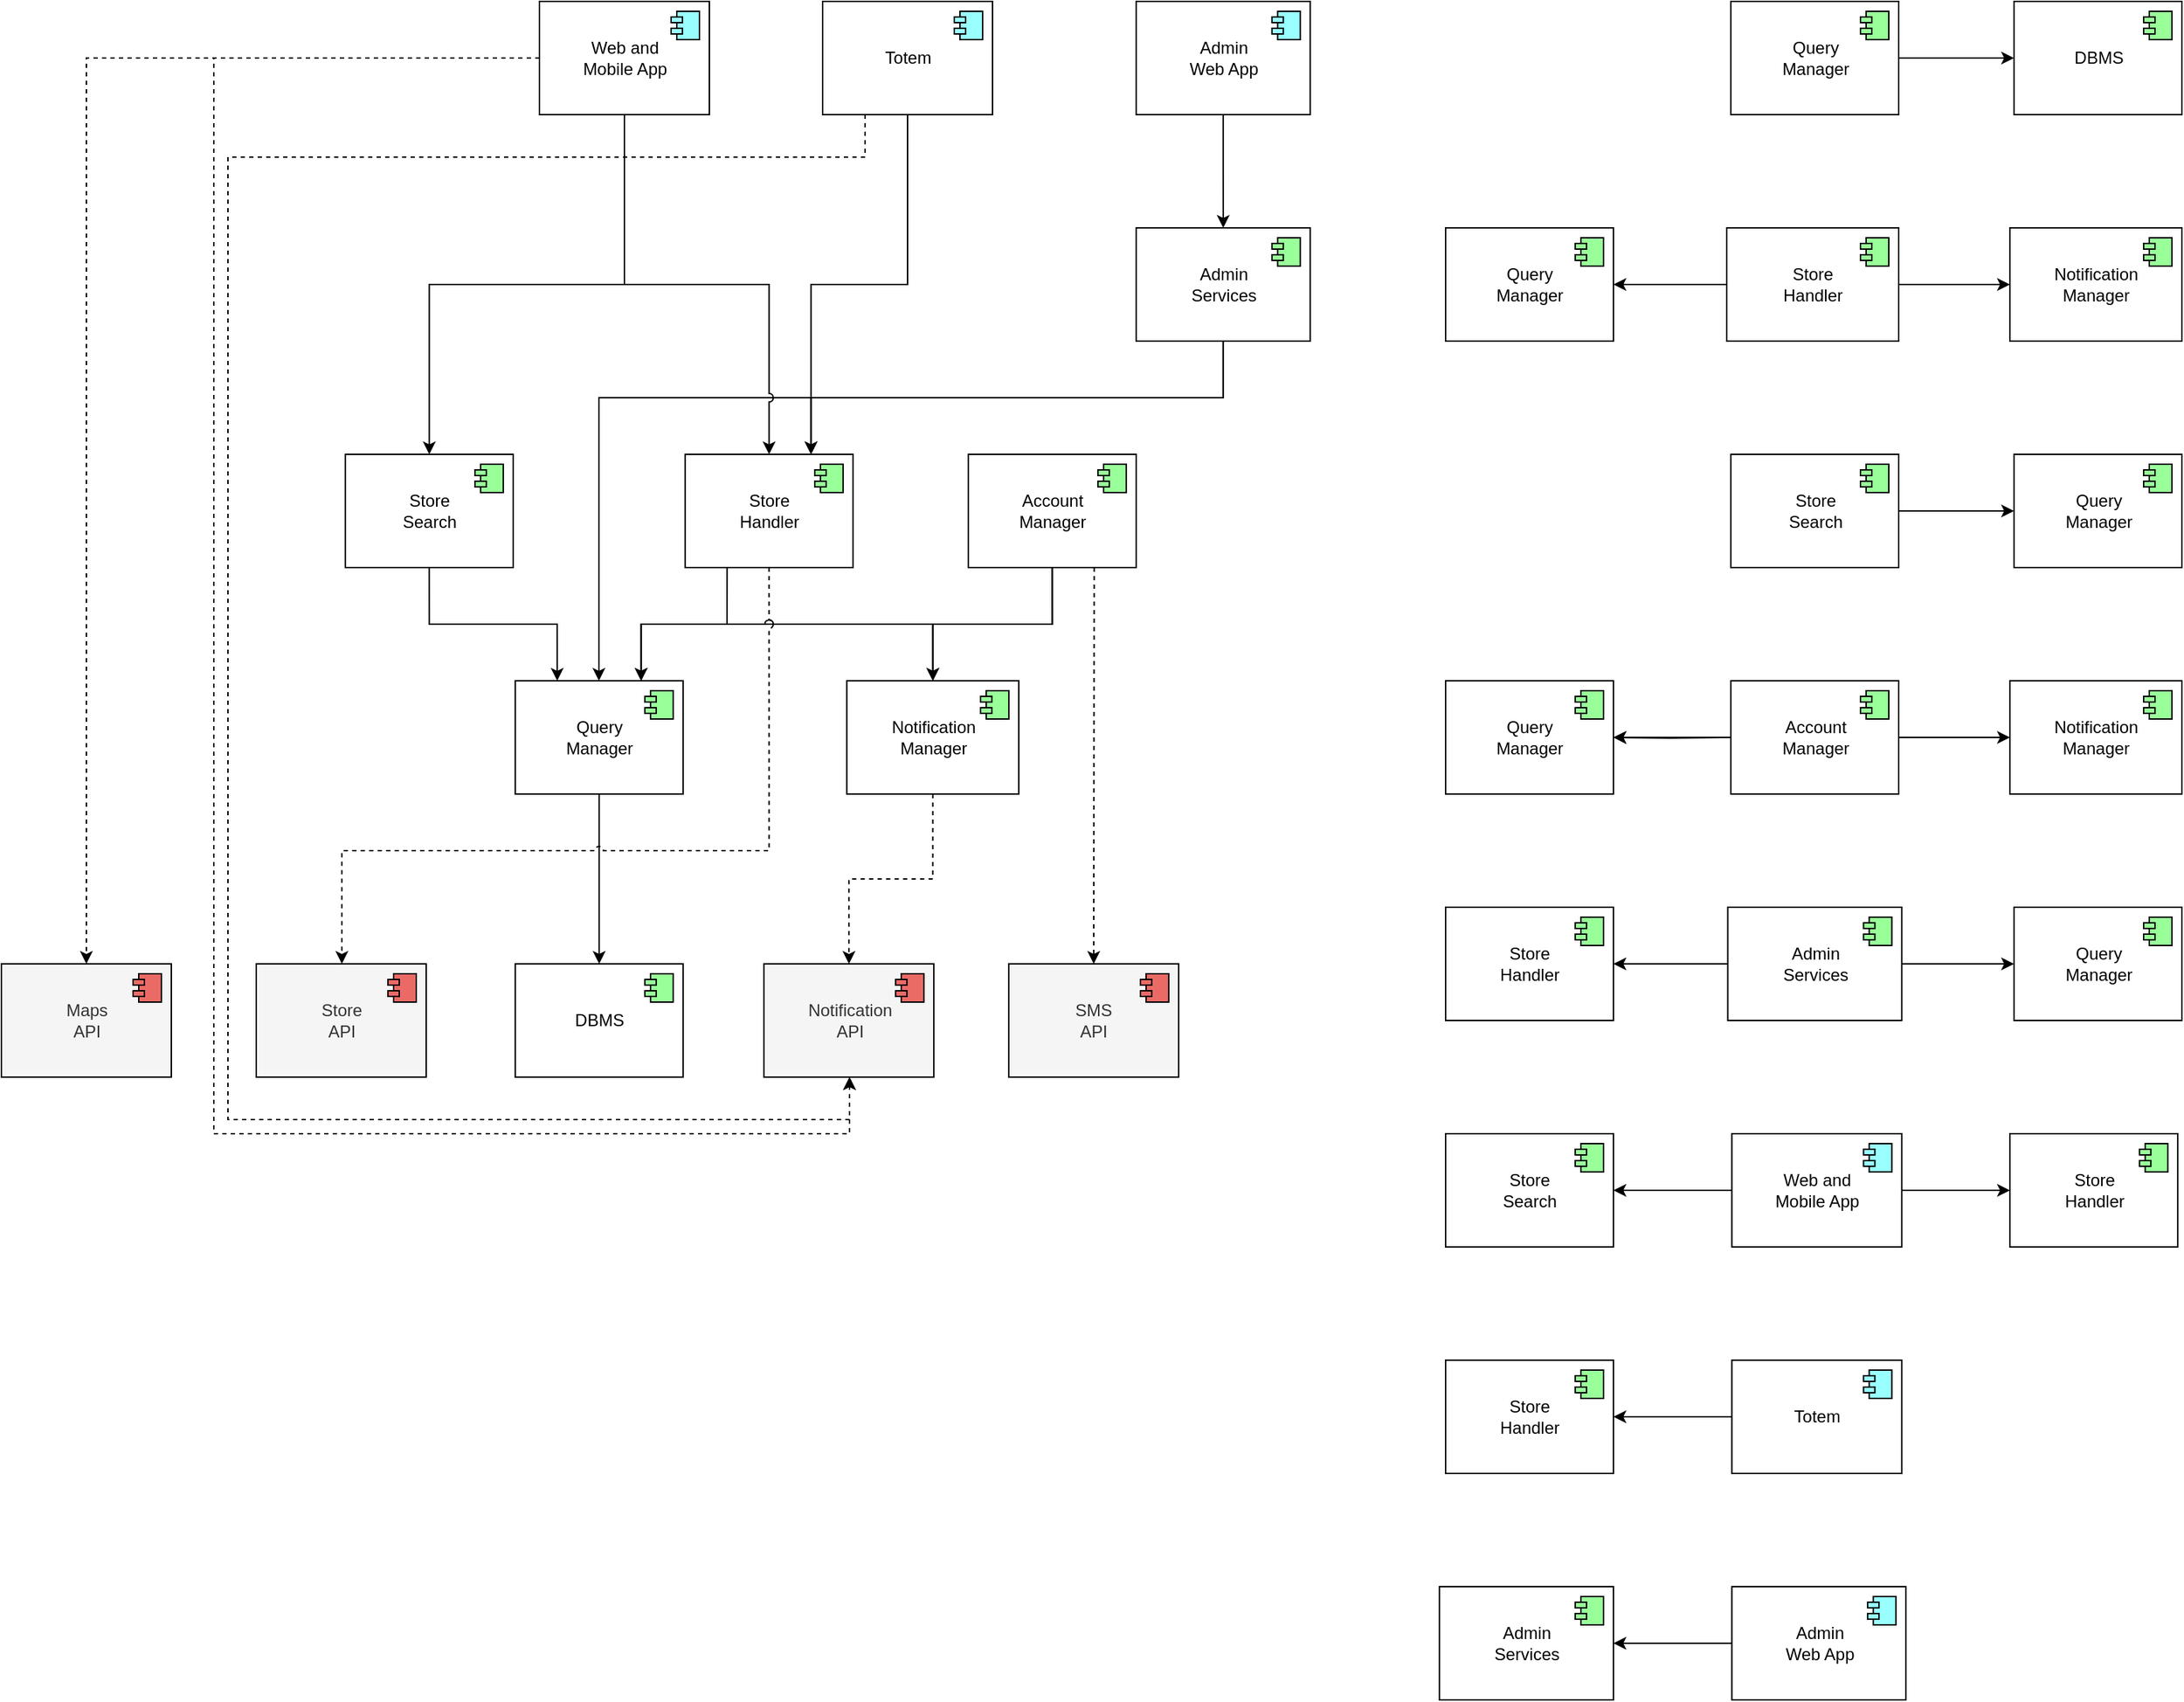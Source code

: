 <mxfile version="14.1.8" type="device"><diagram id="oDtpSjCue6Inc8pLmB_0" name="Page-1"><mxGraphModel dx="2255" dy="846" grid="1" gridSize="10" guides="1" tooltips="1" connect="1" arrows="1" fold="1" page="1" pageScale="1" pageWidth="1169" pageHeight="827" math="0" shadow="0"><root><mxCell id="0"/><mxCell id="1" parent="0"/><mxCell id="_uvDosQhG26MJ5YTShao-1" style="edgeStyle=orthogonalEdgeStyle;rounded=0;orthogonalLoop=1;jettySize=auto;html=1;exitX=0.5;exitY=1;exitDx=0;exitDy=0;" parent="1" source="_uvDosQhG26MJ5YTShao-2" target="_uvDosQhG26MJ5YTShao-4" edge="1"><mxGeometry relative="1" as="geometry"/></mxCell><mxCell id="_uvDosQhG26MJ5YTShao-2" value="Query&lt;br&gt;Manager" style="html=1;dropTarget=0;" parent="1" vertex="1"><mxGeometry x="222.9" y="1200" width="118.55" height="80" as="geometry"/></mxCell><mxCell id="_uvDosQhG26MJ5YTShao-3" value="" style="shape=module;jettyWidth=8;jettyHeight=4;fillColor=#99FF99;" parent="_uvDosQhG26MJ5YTShao-2" vertex="1"><mxGeometry x="1" width="20" height="20" relative="1" as="geometry"><mxPoint x="-27" y="7" as="offset"/></mxGeometry></mxCell><mxCell id="_uvDosQhG26MJ5YTShao-4" value="DBMS" style="html=1;dropTarget=0;" parent="1" vertex="1"><mxGeometry x="222.9" y="1400" width="118.55" height="80" as="geometry"/></mxCell><mxCell id="_uvDosQhG26MJ5YTShao-5" value="" style="shape=module;jettyWidth=8;jettyHeight=4;fillColor=#99FF99;" parent="_uvDosQhG26MJ5YTShao-4" vertex="1"><mxGeometry x="1" width="20" height="20" relative="1" as="geometry"><mxPoint x="-27" y="7" as="offset"/></mxGeometry></mxCell><mxCell id="_uvDosQhG26MJ5YTShao-6" style="edgeStyle=orthogonalEdgeStyle;rounded=0;orthogonalLoop=1;jettySize=auto;html=1;exitX=0.5;exitY=1;exitDx=0;exitDy=0;entryX=0.75;entryY=0;entryDx=0;entryDy=0;" parent="1" source="_uvDosQhG26MJ5YTShao-8" target="_uvDosQhG26MJ5YTShao-13" edge="1"><mxGeometry relative="1" as="geometry"><Array as="points"><mxPoint x="723" y="1000"/><mxPoint x="432" y="1000"/></Array></mxGeometry></mxCell><mxCell id="_uvDosQhG26MJ5YTShao-7" style="edgeStyle=orthogonalEdgeStyle;rounded=0;jumpStyle=arc;orthogonalLoop=1;jettySize=auto;html=1;exitX=0.5;exitY=1;exitDx=0;exitDy=0;" parent="1" source="_uvDosQhG26MJ5YTShao-8" target="_uvDosQhG26MJ5YTShao-2" edge="1"><mxGeometry relative="1" as="geometry"><Array as="points"><mxPoint x="723" y="1000"/><mxPoint x="282" y="1000"/></Array></mxGeometry></mxCell><mxCell id="_uvDosQhG26MJ5YTShao-8" value="Admin&lt;br&gt;Services" style="html=1;dropTarget=0;" parent="1" vertex="1"><mxGeometry x="661.45" y="880" width="122.9" height="80" as="geometry"/></mxCell><mxCell id="_uvDosQhG26MJ5YTShao-9" value="" style="shape=module;jettyWidth=8;jettyHeight=4;fillColor=#99FF99;" parent="_uvDosQhG26MJ5YTShao-8" vertex="1"><mxGeometry x="1" width="20" height="20" relative="1" as="geometry"><mxPoint x="-27" y="7" as="offset"/></mxGeometry></mxCell><mxCell id="_uvDosQhG26MJ5YTShao-10" style="edgeStyle=orthogonalEdgeStyle;rounded=0;orthogonalLoop=1;jettySize=auto;html=1;exitX=0.25;exitY=1;exitDx=0;exitDy=0;entryX=0.75;entryY=0;entryDx=0;entryDy=0;" parent="1" source="_uvDosQhG26MJ5YTShao-13" target="_uvDosQhG26MJ5YTShao-2" edge="1"><mxGeometry relative="1" as="geometry"><Array as="points"><mxPoint x="373" y="1160"/><mxPoint x="312" y="1160"/></Array></mxGeometry></mxCell><mxCell id="_uvDosQhG26MJ5YTShao-11" style="edgeStyle=orthogonalEdgeStyle;rounded=0;orthogonalLoop=1;jettySize=auto;html=1;exitX=0.25;exitY=1;exitDx=0;exitDy=0;entryX=0.5;entryY=0;entryDx=0;entryDy=0;" parent="1" source="_uvDosQhG26MJ5YTShao-13" target="_uvDosQhG26MJ5YTShao-24" edge="1"><mxGeometry relative="1" as="geometry"><Array as="points"><mxPoint x="373" y="1160"/><mxPoint x="518" y="1160"/></Array></mxGeometry></mxCell><mxCell id="_uvDosQhG26MJ5YTShao-12" style="edgeStyle=orthogonalEdgeStyle;rounded=0;jumpStyle=arc;orthogonalLoop=1;jettySize=auto;html=1;exitX=0.5;exitY=1;exitDx=0;exitDy=0;dashed=1;entryX=0.5;entryY=0;entryDx=0;entryDy=0;" parent="1" source="_uvDosQhG26MJ5YTShao-13" target="_uvDosQhG26MJ5YTShao-28" edge="1"><mxGeometry relative="1" as="geometry"><Array as="points"><mxPoint x="402.45" y="1320"/><mxPoint x="100.45" y="1320"/><mxPoint x="100.45" y="1400"/></Array></mxGeometry></mxCell><mxCell id="_uvDosQhG26MJ5YTShao-13" value="Store&lt;br&gt;Handler" style="html=1;dropTarget=0;" parent="1" vertex="1"><mxGeometry x="342.9" y="1040" width="118.55" height="80" as="geometry"/></mxCell><mxCell id="_uvDosQhG26MJ5YTShao-14" value="" style="shape=module;jettyWidth=8;jettyHeight=4;fillColor=#99FF99;" parent="_uvDosQhG26MJ5YTShao-13" vertex="1"><mxGeometry x="1" width="20" height="20" relative="1" as="geometry"><mxPoint x="-27" y="7" as="offset"/></mxGeometry></mxCell><mxCell id="_uvDosQhG26MJ5YTShao-15" style="edgeStyle=orthogonalEdgeStyle;rounded=0;orthogonalLoop=1;jettySize=auto;html=1;exitX=0.5;exitY=1;exitDx=0;exitDy=0;entryX=0.25;entryY=0;entryDx=0;entryDy=0;" parent="1" source="_uvDosQhG26MJ5YTShao-16" target="_uvDosQhG26MJ5YTShao-2" edge="1"><mxGeometry relative="1" as="geometry"><Array as="points"><mxPoint x="162" y="1160"/><mxPoint x="253" y="1160"/></Array></mxGeometry></mxCell><mxCell id="_uvDosQhG26MJ5YTShao-16" value="Store&lt;br&gt;Search" style="html=1;dropTarget=0;" parent="1" vertex="1"><mxGeometry x="102.9" y="1040" width="118.55" height="80" as="geometry"/></mxCell><mxCell id="_uvDosQhG26MJ5YTShao-17" value="" style="shape=module;jettyWidth=8;jettyHeight=4;fillColor=#99FF99;" parent="_uvDosQhG26MJ5YTShao-16" vertex="1"><mxGeometry x="1" width="20" height="20" relative="1" as="geometry"><mxPoint x="-27" y="7" as="offset"/></mxGeometry></mxCell><mxCell id="_uvDosQhG26MJ5YTShao-18" style="edgeStyle=orthogonalEdgeStyle;rounded=0;orthogonalLoop=1;jettySize=auto;html=1;exitX=0.5;exitY=1;exitDx=0;exitDy=0;jumpStyle=arc;entryX=0.75;entryY=0;entryDx=0;entryDy=0;" parent="1" source="_uvDosQhG26MJ5YTShao-21" target="_uvDosQhG26MJ5YTShao-2" edge="1"><mxGeometry relative="1" as="geometry"><Array as="points"><mxPoint x="602" y="1160"/><mxPoint x="312" y="1160"/></Array></mxGeometry></mxCell><mxCell id="_uvDosQhG26MJ5YTShao-19" style="edgeStyle=orthogonalEdgeStyle;rounded=0;orthogonalLoop=1;jettySize=auto;html=1;exitX=0.5;exitY=1;exitDx=0;exitDy=0;" parent="1" source="_uvDosQhG26MJ5YTShao-21" target="_uvDosQhG26MJ5YTShao-24" edge="1"><mxGeometry relative="1" as="geometry"/></mxCell><mxCell id="_uvDosQhG26MJ5YTShao-20" style="edgeStyle=orthogonalEdgeStyle;rounded=0;jumpStyle=arc;orthogonalLoop=1;jettySize=auto;html=1;exitX=0.75;exitY=1;exitDx=0;exitDy=0;entryX=0.5;entryY=0;entryDx=0;entryDy=0;dashed=1;" parent="1" source="_uvDosQhG26MJ5YTShao-21" target="_uvDosQhG26MJ5YTShao-30" edge="1"><mxGeometry relative="1" as="geometry"/></mxCell><mxCell id="_uvDosQhG26MJ5YTShao-21" value="Account&lt;br&gt;Manager" style="html=1;dropTarget=0;" parent="1" vertex="1"><mxGeometry x="542.9" y="1040" width="118.55" height="80" as="geometry"/></mxCell><mxCell id="_uvDosQhG26MJ5YTShao-22" value="" style="shape=module;jettyWidth=8;jettyHeight=4;fillColor=#99FF99;" parent="_uvDosQhG26MJ5YTShao-21" vertex="1"><mxGeometry x="1" width="20" height="20" relative="1" as="geometry"><mxPoint x="-27" y="7" as="offset"/></mxGeometry></mxCell><mxCell id="_uvDosQhG26MJ5YTShao-23" style="edgeStyle=orthogonalEdgeStyle;rounded=0;jumpStyle=arc;orthogonalLoop=1;jettySize=auto;html=1;exitX=0.5;exitY=1;exitDx=0;exitDy=0;dashed=1;" parent="1" source="_uvDosQhG26MJ5YTShao-24" target="_uvDosQhG26MJ5YTShao-26" edge="1"><mxGeometry relative="1" as="geometry"/></mxCell><mxCell id="_uvDosQhG26MJ5YTShao-24" value="Notification&lt;br&gt;Manager" style="html=1;dropTarget=0;" parent="1" vertex="1"><mxGeometry x="457.1" y="1200" width="121.45" height="80" as="geometry"/></mxCell><mxCell id="_uvDosQhG26MJ5YTShao-25" value="" style="shape=module;jettyWidth=8;jettyHeight=4;fillColor=#99FF99;" parent="_uvDosQhG26MJ5YTShao-24" vertex="1"><mxGeometry x="1" width="20" height="20" relative="1" as="geometry"><mxPoint x="-27" y="7" as="offset"/></mxGeometry></mxCell><mxCell id="_uvDosQhG26MJ5YTShao-26" value="Notification&lt;br&gt;API" style="html=1;dropTarget=0;fillColor=#f5f5f5;fontColor=#333333;" parent="1" vertex="1"><mxGeometry x="398.55" y="1400" width="120" height="80" as="geometry"/></mxCell><mxCell id="_uvDosQhG26MJ5YTShao-27" value="" style="shape=module;jettyWidth=8;jettyHeight=4;fillColor=#EA6B66;" parent="_uvDosQhG26MJ5YTShao-26" vertex="1"><mxGeometry x="1" width="20" height="20" relative="1" as="geometry"><mxPoint x="-27" y="7" as="offset"/></mxGeometry></mxCell><mxCell id="_uvDosQhG26MJ5YTShao-28" value="Store&lt;br&gt;API" style="html=1;dropTarget=0;fillColor=#f5f5f5;fontColor=#333333;" parent="1" vertex="1"><mxGeometry x="40" y="1400" width="120" height="80" as="geometry"/></mxCell><mxCell id="_uvDosQhG26MJ5YTShao-29" value="" style="shape=module;jettyWidth=8;jettyHeight=4;fillColor=#EA6B66;" parent="_uvDosQhG26MJ5YTShao-28" vertex="1"><mxGeometry x="1" width="20" height="20" relative="1" as="geometry"><mxPoint x="-27" y="7" as="offset"/></mxGeometry></mxCell><mxCell id="_uvDosQhG26MJ5YTShao-30" value="SMS&lt;br&gt;API" style="html=1;dropTarget=0;fillColor=#f5f5f5;fontColor=#333333;" parent="1" vertex="1"><mxGeometry x="571.45" y="1400" width="120" height="80" as="geometry"/></mxCell><mxCell id="_uvDosQhG26MJ5YTShao-31" value="" style="shape=module;jettyWidth=8;jettyHeight=4;fillColor=#EA6B66;" parent="_uvDosQhG26MJ5YTShao-30" vertex="1"><mxGeometry x="1" width="20" height="20" relative="1" as="geometry"><mxPoint x="-27" y="7" as="offset"/></mxGeometry></mxCell><mxCell id="_uvDosQhG26MJ5YTShao-36" style="edgeStyle=orthogonalEdgeStyle;rounded=0;orthogonalLoop=1;jettySize=auto;html=1;exitX=1;exitY=0.5;exitDx=0;exitDy=0;" parent="1" source="_uvDosQhG26MJ5YTShao-32" target="_uvDosQhG26MJ5YTShao-34" edge="1"><mxGeometry relative="1" as="geometry"/></mxCell><mxCell id="_uvDosQhG26MJ5YTShao-32" value="Query&lt;br&gt;Manager" style="html=1;dropTarget=0;" parent="1" vertex="1"><mxGeometry x="1081.45" y="720" width="118.55" height="80" as="geometry"/></mxCell><mxCell id="_uvDosQhG26MJ5YTShao-33" value="" style="shape=module;jettyWidth=8;jettyHeight=4;fillColor=#99FF99;" parent="_uvDosQhG26MJ5YTShao-32" vertex="1"><mxGeometry x="1" width="20" height="20" relative="1" as="geometry"><mxPoint x="-27" y="7" as="offset"/></mxGeometry></mxCell><mxCell id="_uvDosQhG26MJ5YTShao-34" value="DBMS" style="html=1;dropTarget=0;" parent="1" vertex="1"><mxGeometry x="1281.45" y="720" width="118.55" height="80" as="geometry"/></mxCell><mxCell id="_uvDosQhG26MJ5YTShao-35" value="" style="shape=module;jettyWidth=8;jettyHeight=4;fillColor=#99FF99;" parent="_uvDosQhG26MJ5YTShao-34" vertex="1"><mxGeometry x="1" width="20" height="20" relative="1" as="geometry"><mxPoint x="-27" y="7" as="offset"/></mxGeometry></mxCell><mxCell id="_uvDosQhG26MJ5YTShao-44" style="edgeStyle=orthogonalEdgeStyle;rounded=0;orthogonalLoop=1;jettySize=auto;html=1;exitX=0;exitY=0.5;exitDx=0;exitDy=0;" parent="1" source="_uvDosQhG26MJ5YTShao-37" target="_uvDosQhG26MJ5YTShao-39" edge="1"><mxGeometry relative="1" as="geometry"/></mxCell><mxCell id="_uvDosQhG26MJ5YTShao-45" style="edgeStyle=orthogonalEdgeStyle;rounded=0;orthogonalLoop=1;jettySize=auto;html=1;exitX=1;exitY=0.5;exitDx=0;exitDy=0;" parent="1" source="_uvDosQhG26MJ5YTShao-37" target="_uvDosQhG26MJ5YTShao-41" edge="1"><mxGeometry relative="1" as="geometry"/></mxCell><mxCell id="_uvDosQhG26MJ5YTShao-37" value="Store&lt;br&gt;Handler" style="html=1;dropTarget=0;" parent="1" vertex="1"><mxGeometry x="1078.55" y="880" width="121.45" height="80" as="geometry"/></mxCell><mxCell id="_uvDosQhG26MJ5YTShao-38" value="" style="shape=module;jettyWidth=8;jettyHeight=4;fillColor=#99FF99;" parent="_uvDosQhG26MJ5YTShao-37" vertex="1"><mxGeometry x="1" width="20" height="20" relative="1" as="geometry"><mxPoint x="-27" y="7" as="offset"/></mxGeometry></mxCell><mxCell id="_uvDosQhG26MJ5YTShao-39" value="Query&lt;br&gt;Manager" style="html=1;dropTarget=0;" parent="1" vertex="1"><mxGeometry x="880" y="880" width="118.55" height="80" as="geometry"/></mxCell><mxCell id="_uvDosQhG26MJ5YTShao-40" value="" style="shape=module;jettyWidth=8;jettyHeight=4;fillColor=#99FF99;" parent="_uvDosQhG26MJ5YTShao-39" vertex="1"><mxGeometry x="1" width="20" height="20" relative="1" as="geometry"><mxPoint x="-27" y="7" as="offset"/></mxGeometry></mxCell><mxCell id="_uvDosQhG26MJ5YTShao-41" value="Notification&lt;br&gt;Manager" style="html=1;dropTarget=0;" parent="1" vertex="1"><mxGeometry x="1278.55" y="880" width="121.45" height="80" as="geometry"/></mxCell><mxCell id="_uvDosQhG26MJ5YTShao-42" value="" style="shape=module;jettyWidth=8;jettyHeight=4;fillColor=#99FF99;" parent="_uvDosQhG26MJ5YTShao-41" vertex="1"><mxGeometry x="1" width="20" height="20" relative="1" as="geometry"><mxPoint x="-27" y="7" as="offset"/></mxGeometry></mxCell><mxCell id="_uvDosQhG26MJ5YTShao-50" style="edgeStyle=orthogonalEdgeStyle;rounded=0;orthogonalLoop=1;jettySize=auto;html=1;exitX=1;exitY=0.5;exitDx=0;exitDy=0;" parent="1" source="_uvDosQhG26MJ5YTShao-46" target="_uvDosQhG26MJ5YTShao-48" edge="1"><mxGeometry relative="1" as="geometry"/></mxCell><mxCell id="_uvDosQhG26MJ5YTShao-46" value="Store&lt;br&gt;Search" style="html=1;dropTarget=0;" parent="1" vertex="1"><mxGeometry x="1081.45" y="1040" width="118.55" height="80" as="geometry"/></mxCell><mxCell id="_uvDosQhG26MJ5YTShao-47" value="" style="shape=module;jettyWidth=8;jettyHeight=4;fillColor=#99FF99;" parent="_uvDosQhG26MJ5YTShao-46" vertex="1"><mxGeometry x="1" width="20" height="20" relative="1" as="geometry"><mxPoint x="-27" y="7" as="offset"/></mxGeometry></mxCell><mxCell id="_uvDosQhG26MJ5YTShao-48" value="Query&lt;br&gt;Manager" style="html=1;dropTarget=0;" parent="1" vertex="1"><mxGeometry x="1281.45" y="1040" width="118.55" height="80" as="geometry"/></mxCell><mxCell id="_uvDosQhG26MJ5YTShao-49" value="" style="shape=module;jettyWidth=8;jettyHeight=4;fillColor=#99FF99;" parent="_uvDosQhG26MJ5YTShao-48" vertex="1"><mxGeometry x="1" width="20" height="20" relative="1" as="geometry"><mxPoint x="-27" y="7" as="offset"/></mxGeometry></mxCell><mxCell id="_uvDosQhG26MJ5YTShao-61" value="" style="edgeStyle=orthogonalEdgeStyle;rounded=0;orthogonalLoop=1;jettySize=auto;html=1;" parent="1" source="_uvDosQhG26MJ5YTShao-51" target="_uvDosQhG26MJ5YTShao-57" edge="1"><mxGeometry relative="1" as="geometry"/></mxCell><mxCell id="_uvDosQhG26MJ5YTShao-51" value="Account&lt;br&gt;Manager" style="html=1;dropTarget=0;" parent="1" vertex="1"><mxGeometry x="1081.45" y="1200" width="118.55" height="80" as="geometry"/></mxCell><mxCell id="_uvDosQhG26MJ5YTShao-52" value="" style="shape=module;jettyWidth=8;jettyHeight=4;fillColor=#99FF99;" parent="_uvDosQhG26MJ5YTShao-51" vertex="1"><mxGeometry x="1" width="20" height="20" relative="1" as="geometry"><mxPoint x="-27" y="7" as="offset"/></mxGeometry></mxCell><mxCell id="_uvDosQhG26MJ5YTShao-53" style="edgeStyle=orthogonalEdgeStyle;rounded=0;orthogonalLoop=1;jettySize=auto;html=1;exitX=0;exitY=0.5;exitDx=0;exitDy=0;" parent="1" target="_uvDosQhG26MJ5YTShao-57" edge="1"><mxGeometry relative="1" as="geometry"><mxPoint x="1078.55" y="1240" as="sourcePoint"/></mxGeometry></mxCell><mxCell id="_uvDosQhG26MJ5YTShao-54" style="edgeStyle=orthogonalEdgeStyle;rounded=0;orthogonalLoop=1;jettySize=auto;html=1;" parent="1" source="_uvDosQhG26MJ5YTShao-51" target="_uvDosQhG26MJ5YTShao-59" edge="1"><mxGeometry relative="1" as="geometry"><mxPoint x="1200" y="1240" as="sourcePoint"/></mxGeometry></mxCell><mxCell id="_uvDosQhG26MJ5YTShao-57" value="Query&lt;br&gt;Manager" style="html=1;dropTarget=0;" parent="1" vertex="1"><mxGeometry x="880" y="1200" width="118.55" height="80" as="geometry"/></mxCell><mxCell id="_uvDosQhG26MJ5YTShao-58" value="" style="shape=module;jettyWidth=8;jettyHeight=4;fillColor=#99FF99;" parent="_uvDosQhG26MJ5YTShao-57" vertex="1"><mxGeometry x="1" width="20" height="20" relative="1" as="geometry"><mxPoint x="-27" y="7" as="offset"/></mxGeometry></mxCell><mxCell id="_uvDosQhG26MJ5YTShao-59" value="Notification&lt;br&gt;Manager" style="html=1;dropTarget=0;" parent="1" vertex="1"><mxGeometry x="1278.55" y="1200" width="121.45" height="80" as="geometry"/></mxCell><mxCell id="_uvDosQhG26MJ5YTShao-60" value="" style="shape=module;jettyWidth=8;jettyHeight=4;fillColor=#99FF99;" parent="_uvDosQhG26MJ5YTShao-59" vertex="1"><mxGeometry x="1" width="20" height="20" relative="1" as="geometry"><mxPoint x="-27" y="7" as="offset"/></mxGeometry></mxCell><mxCell id="_uvDosQhG26MJ5YTShao-69" style="edgeStyle=orthogonalEdgeStyle;rounded=0;orthogonalLoop=1;jettySize=auto;html=1;exitX=0;exitY=0.5;exitDx=0;exitDy=0;" parent="1" source="_uvDosQhG26MJ5YTShao-62" target="_uvDosQhG26MJ5YTShao-64" edge="1"><mxGeometry relative="1" as="geometry"/></mxCell><mxCell id="_uvDosQhG26MJ5YTShao-70" style="edgeStyle=orthogonalEdgeStyle;rounded=0;orthogonalLoop=1;jettySize=auto;html=1;exitX=1;exitY=0.5;exitDx=0;exitDy=0;" parent="1" source="_uvDosQhG26MJ5YTShao-62" target="_uvDosQhG26MJ5YTShao-66" edge="1"><mxGeometry relative="1" as="geometry"/></mxCell><mxCell id="_uvDosQhG26MJ5YTShao-62" value="Admin&lt;br&gt;Services" style="html=1;dropTarget=0;" parent="1" vertex="1"><mxGeometry x="1079.28" y="1360" width="122.9" height="80" as="geometry"/></mxCell><mxCell id="_uvDosQhG26MJ5YTShao-63" value="" style="shape=module;jettyWidth=8;jettyHeight=4;fillColor=#99FF99;" parent="_uvDosQhG26MJ5YTShao-62" vertex="1"><mxGeometry x="1" width="20" height="20" relative="1" as="geometry"><mxPoint x="-27" y="7" as="offset"/></mxGeometry></mxCell><mxCell id="_uvDosQhG26MJ5YTShao-64" value="Store&lt;br&gt;Handler" style="html=1;dropTarget=0;" parent="1" vertex="1"><mxGeometry x="880" y="1360" width="118.55" height="80" as="geometry"/></mxCell><mxCell id="_uvDosQhG26MJ5YTShao-65" value="" style="shape=module;jettyWidth=8;jettyHeight=4;fillColor=#99FF99;" parent="_uvDosQhG26MJ5YTShao-64" vertex="1"><mxGeometry x="1" width="20" height="20" relative="1" as="geometry"><mxPoint x="-27" y="7" as="offset"/></mxGeometry></mxCell><mxCell id="_uvDosQhG26MJ5YTShao-66" value="Query&lt;br&gt;Manager" style="html=1;dropTarget=0;" parent="1" vertex="1"><mxGeometry x="1281.45" y="1360" width="118.55" height="80" as="geometry"/></mxCell><mxCell id="_uvDosQhG26MJ5YTShao-67" value="" style="shape=module;jettyWidth=8;jettyHeight=4;fillColor=#99FF99;" parent="_uvDosQhG26MJ5YTShao-66" vertex="1"><mxGeometry x="1" width="20" height="20" relative="1" as="geometry"><mxPoint x="-27" y="7" as="offset"/></mxGeometry></mxCell><mxCell id="_uvDosQhG26MJ5YTShao-79" style="edgeStyle=orthogonalEdgeStyle;rounded=0;orthogonalLoop=1;jettySize=auto;html=1;exitX=0.5;exitY=1;exitDx=0;exitDy=0;" parent="1" source="_uvDosQhG26MJ5YTShao-71" target="_uvDosQhG26MJ5YTShao-16" edge="1"><mxGeometry relative="1" as="geometry"/></mxCell><mxCell id="_uvDosQhG26MJ5YTShao-80" style="edgeStyle=orthogonalEdgeStyle;rounded=0;orthogonalLoop=1;jettySize=auto;html=1;exitX=0.5;exitY=1;exitDx=0;exitDy=0;jumpStyle=arc;" parent="1" source="_uvDosQhG26MJ5YTShao-71" target="_uvDosQhG26MJ5YTShao-13" edge="1"><mxGeometry relative="1" as="geometry"/></mxCell><mxCell id="_uvDosQhG26MJ5YTShao-84" style="edgeStyle=orthogonalEdgeStyle;rounded=0;orthogonalLoop=1;jettySize=auto;html=1;exitX=0;exitY=0.5;exitDx=0;exitDy=0;dashed=1;" parent="1" source="_uvDosQhG26MJ5YTShao-71" target="_uvDosQhG26MJ5YTShao-82" edge="1"><mxGeometry relative="1" as="geometry"/></mxCell><mxCell id="_uvDosQhG26MJ5YTShao-85" style="edgeStyle=orthogonalEdgeStyle;rounded=0;orthogonalLoop=1;jettySize=auto;html=1;exitX=0;exitY=0.5;exitDx=0;exitDy=0;dashed=1;" parent="1" source="_uvDosQhG26MJ5YTShao-71" target="_uvDosQhG26MJ5YTShao-26" edge="1"><mxGeometry relative="1" as="geometry"><Array as="points"><mxPoint x="10" y="760"/><mxPoint x="10" y="1520"/><mxPoint x="459" y="1520"/></Array></mxGeometry></mxCell><mxCell id="_uvDosQhG26MJ5YTShao-71" value="Web and&lt;br&gt;Mobile App" style="html=1;dropTarget=0;" parent="1" vertex="1"><mxGeometry x="240" y="720" width="120" height="80" as="geometry"/></mxCell><mxCell id="_uvDosQhG26MJ5YTShao-72" value="" style="shape=module;jettyWidth=8;jettyHeight=4;fillColor=#99FFFF;" parent="_uvDosQhG26MJ5YTShao-71" vertex="1"><mxGeometry x="1" width="20" height="20" relative="1" as="geometry"><mxPoint x="-27" y="7" as="offset"/></mxGeometry></mxCell><mxCell id="_uvDosQhG26MJ5YTShao-78" style="edgeStyle=orthogonalEdgeStyle;rounded=0;orthogonalLoop=1;jettySize=auto;html=1;exitX=0.5;exitY=1;exitDx=0;exitDy=0;entryX=0.75;entryY=0;entryDx=0;entryDy=0;" parent="1" source="_uvDosQhG26MJ5YTShao-73" target="_uvDosQhG26MJ5YTShao-13" edge="1"><mxGeometry relative="1" as="geometry"/></mxCell><mxCell id="_uvDosQhG26MJ5YTShao-86" style="edgeStyle=orthogonalEdgeStyle;rounded=0;orthogonalLoop=1;jettySize=auto;html=1;exitX=0.25;exitY=1;exitDx=0;exitDy=0;dashed=1;" parent="1" source="_uvDosQhG26MJ5YTShao-73" target="_uvDosQhG26MJ5YTShao-26" edge="1"><mxGeometry relative="1" as="geometry"><Array as="points"><mxPoint x="470" y="830"/><mxPoint x="20" y="830"/><mxPoint x="20" y="1510"/><mxPoint x="459" y="1510"/></Array></mxGeometry></mxCell><mxCell id="_uvDosQhG26MJ5YTShao-73" value="Totem" style="html=1;dropTarget=0;" parent="1" vertex="1"><mxGeometry x="440" y="720" width="120" height="80" as="geometry"/></mxCell><mxCell id="_uvDosQhG26MJ5YTShao-74" value="" style="shape=module;jettyWidth=8;jettyHeight=4;fillColor=#99FFFF;" parent="_uvDosQhG26MJ5YTShao-73" vertex="1"><mxGeometry x="1" width="20" height="20" relative="1" as="geometry"><mxPoint x="-27" y="7" as="offset"/></mxGeometry></mxCell><mxCell id="_uvDosQhG26MJ5YTShao-77" style="edgeStyle=orthogonalEdgeStyle;rounded=0;orthogonalLoop=1;jettySize=auto;html=1;exitX=0.5;exitY=1;exitDx=0;exitDy=0;" parent="1" source="_uvDosQhG26MJ5YTShao-75" target="_uvDosQhG26MJ5YTShao-8" edge="1"><mxGeometry relative="1" as="geometry"/></mxCell><mxCell id="_uvDosQhG26MJ5YTShao-75" value="Admin&lt;br&gt;Web App" style="html=1;dropTarget=0;" parent="1" vertex="1"><mxGeometry x="661.45" y="720" width="122.9" height="80" as="geometry"/></mxCell><mxCell id="_uvDosQhG26MJ5YTShao-76" value="" style="shape=module;jettyWidth=8;jettyHeight=4;fillColor=#99FFFF;" parent="_uvDosQhG26MJ5YTShao-75" vertex="1"><mxGeometry x="1" width="20" height="20" relative="1" as="geometry"><mxPoint x="-27" y="7" as="offset"/></mxGeometry></mxCell><mxCell id="_uvDosQhG26MJ5YTShao-82" value="Maps&lt;br&gt;API" style="html=1;dropTarget=0;fillColor=#f5f5f5;fontColor=#333333;" parent="1" vertex="1"><mxGeometry x="-140" y="1400" width="120" height="80" as="geometry"/></mxCell><mxCell id="_uvDosQhG26MJ5YTShao-83" value="" style="shape=module;jettyWidth=8;jettyHeight=4;fillColor=#EA6B66;" parent="_uvDosQhG26MJ5YTShao-82" vertex="1"><mxGeometry x="1" width="20" height="20" relative="1" as="geometry"><mxPoint x="-27" y="7" as="offset"/></mxGeometry></mxCell><mxCell id="_uvDosQhG26MJ5YTShao-93" style="edgeStyle=orthogonalEdgeStyle;rounded=0;orthogonalLoop=1;jettySize=auto;html=1;exitX=0;exitY=0.5;exitDx=0;exitDy=0;" parent="1" source="_uvDosQhG26MJ5YTShao-87" target="_uvDosQhG26MJ5YTShao-89" edge="1"><mxGeometry relative="1" as="geometry"/></mxCell><mxCell id="_uvDosQhG26MJ5YTShao-94" style="edgeStyle=orthogonalEdgeStyle;rounded=0;orthogonalLoop=1;jettySize=auto;html=1;exitX=1;exitY=0.5;exitDx=0;exitDy=0;" parent="1" source="_uvDosQhG26MJ5YTShao-87" target="_uvDosQhG26MJ5YTShao-91" edge="1"><mxGeometry relative="1" as="geometry"/></mxCell><mxCell id="_uvDosQhG26MJ5YTShao-87" value="Web and&lt;br&gt;Mobile App" style="html=1;dropTarget=0;" parent="1" vertex="1"><mxGeometry x="1082.18" y="1520" width="120" height="80" as="geometry"/></mxCell><mxCell id="_uvDosQhG26MJ5YTShao-88" value="" style="shape=module;jettyWidth=8;jettyHeight=4;fillColor=#99FFFF;" parent="_uvDosQhG26MJ5YTShao-87" vertex="1"><mxGeometry x="1" width="20" height="20" relative="1" as="geometry"><mxPoint x="-27" y="7" as="offset"/></mxGeometry></mxCell><mxCell id="_uvDosQhG26MJ5YTShao-89" value="Store&lt;br&gt;Search" style="html=1;dropTarget=0;" parent="1" vertex="1"><mxGeometry x="880" y="1520" width="118.55" height="80" as="geometry"/></mxCell><mxCell id="_uvDosQhG26MJ5YTShao-90" value="" style="shape=module;jettyWidth=8;jettyHeight=4;fillColor=#99FF99;" parent="_uvDosQhG26MJ5YTShao-89" vertex="1"><mxGeometry x="1" width="20" height="20" relative="1" as="geometry"><mxPoint x="-27" y="7" as="offset"/></mxGeometry></mxCell><mxCell id="_uvDosQhG26MJ5YTShao-91" value="Store&lt;br&gt;Handler" style="html=1;dropTarget=0;" parent="1" vertex="1"><mxGeometry x="1278.55" y="1520" width="118.55" height="80" as="geometry"/></mxCell><mxCell id="_uvDosQhG26MJ5YTShao-92" value="" style="shape=module;jettyWidth=8;jettyHeight=4;fillColor=#99FF99;" parent="_uvDosQhG26MJ5YTShao-91" vertex="1"><mxGeometry x="1" width="20" height="20" relative="1" as="geometry"><mxPoint x="-27" y="7" as="offset"/></mxGeometry></mxCell><mxCell id="_uvDosQhG26MJ5YTShao-99" style="edgeStyle=orthogonalEdgeStyle;rounded=0;orthogonalLoop=1;jettySize=auto;html=1;exitX=0;exitY=0.5;exitDx=0;exitDy=0;" parent="1" source="_uvDosQhG26MJ5YTShao-95" target="_uvDosQhG26MJ5YTShao-97" edge="1"><mxGeometry relative="1" as="geometry"/></mxCell><mxCell id="_uvDosQhG26MJ5YTShao-95" value="Totem" style="html=1;dropTarget=0;" parent="1" vertex="1"><mxGeometry x="1082.18" y="1680" width="120" height="80" as="geometry"/></mxCell><mxCell id="_uvDosQhG26MJ5YTShao-96" value="" style="shape=module;jettyWidth=8;jettyHeight=4;fillColor=#99FFFF;" parent="_uvDosQhG26MJ5YTShao-95" vertex="1"><mxGeometry x="1" width="20" height="20" relative="1" as="geometry"><mxPoint x="-27" y="7" as="offset"/></mxGeometry></mxCell><mxCell id="_uvDosQhG26MJ5YTShao-97" value="Store&lt;br&gt;Handler" style="html=1;dropTarget=0;" parent="1" vertex="1"><mxGeometry x="880" y="1680" width="118.55" height="80" as="geometry"/></mxCell><mxCell id="_uvDosQhG26MJ5YTShao-98" value="" style="shape=module;jettyWidth=8;jettyHeight=4;fillColor=#99FF99;" parent="_uvDosQhG26MJ5YTShao-97" vertex="1"><mxGeometry x="1" width="20" height="20" relative="1" as="geometry"><mxPoint x="-27" y="7" as="offset"/></mxGeometry></mxCell><mxCell id="_uvDosQhG26MJ5YTShao-104" style="edgeStyle=orthogonalEdgeStyle;rounded=0;orthogonalLoop=1;jettySize=auto;html=1;exitX=0;exitY=0.5;exitDx=0;exitDy=0;" parent="1" source="_uvDosQhG26MJ5YTShao-100" target="_uvDosQhG26MJ5YTShao-102" edge="1"><mxGeometry relative="1" as="geometry"/></mxCell><mxCell id="_uvDosQhG26MJ5YTShao-100" value="Admin&lt;br&gt;Web App" style="html=1;dropTarget=0;" parent="1" vertex="1"><mxGeometry x="1082.18" y="1840" width="122.9" height="80" as="geometry"/></mxCell><mxCell id="_uvDosQhG26MJ5YTShao-101" value="" style="shape=module;jettyWidth=8;jettyHeight=4;fillColor=#99FFFF;" parent="_uvDosQhG26MJ5YTShao-100" vertex="1"><mxGeometry x="1" width="20" height="20" relative="1" as="geometry"><mxPoint x="-27" y="7" as="offset"/></mxGeometry></mxCell><mxCell id="_uvDosQhG26MJ5YTShao-102" value="Admin&lt;br&gt;Services" style="html=1;dropTarget=0;" parent="1" vertex="1"><mxGeometry x="875.65" y="1840" width="122.9" height="80" as="geometry"/></mxCell><mxCell id="_uvDosQhG26MJ5YTShao-103" value="" style="shape=module;jettyWidth=8;jettyHeight=4;fillColor=#99FF99;" parent="_uvDosQhG26MJ5YTShao-102" vertex="1"><mxGeometry x="1" width="20" height="20" relative="1" as="geometry"><mxPoint x="-27" y="7" as="offset"/></mxGeometry></mxCell></root></mxGraphModel></diagram></mxfile>